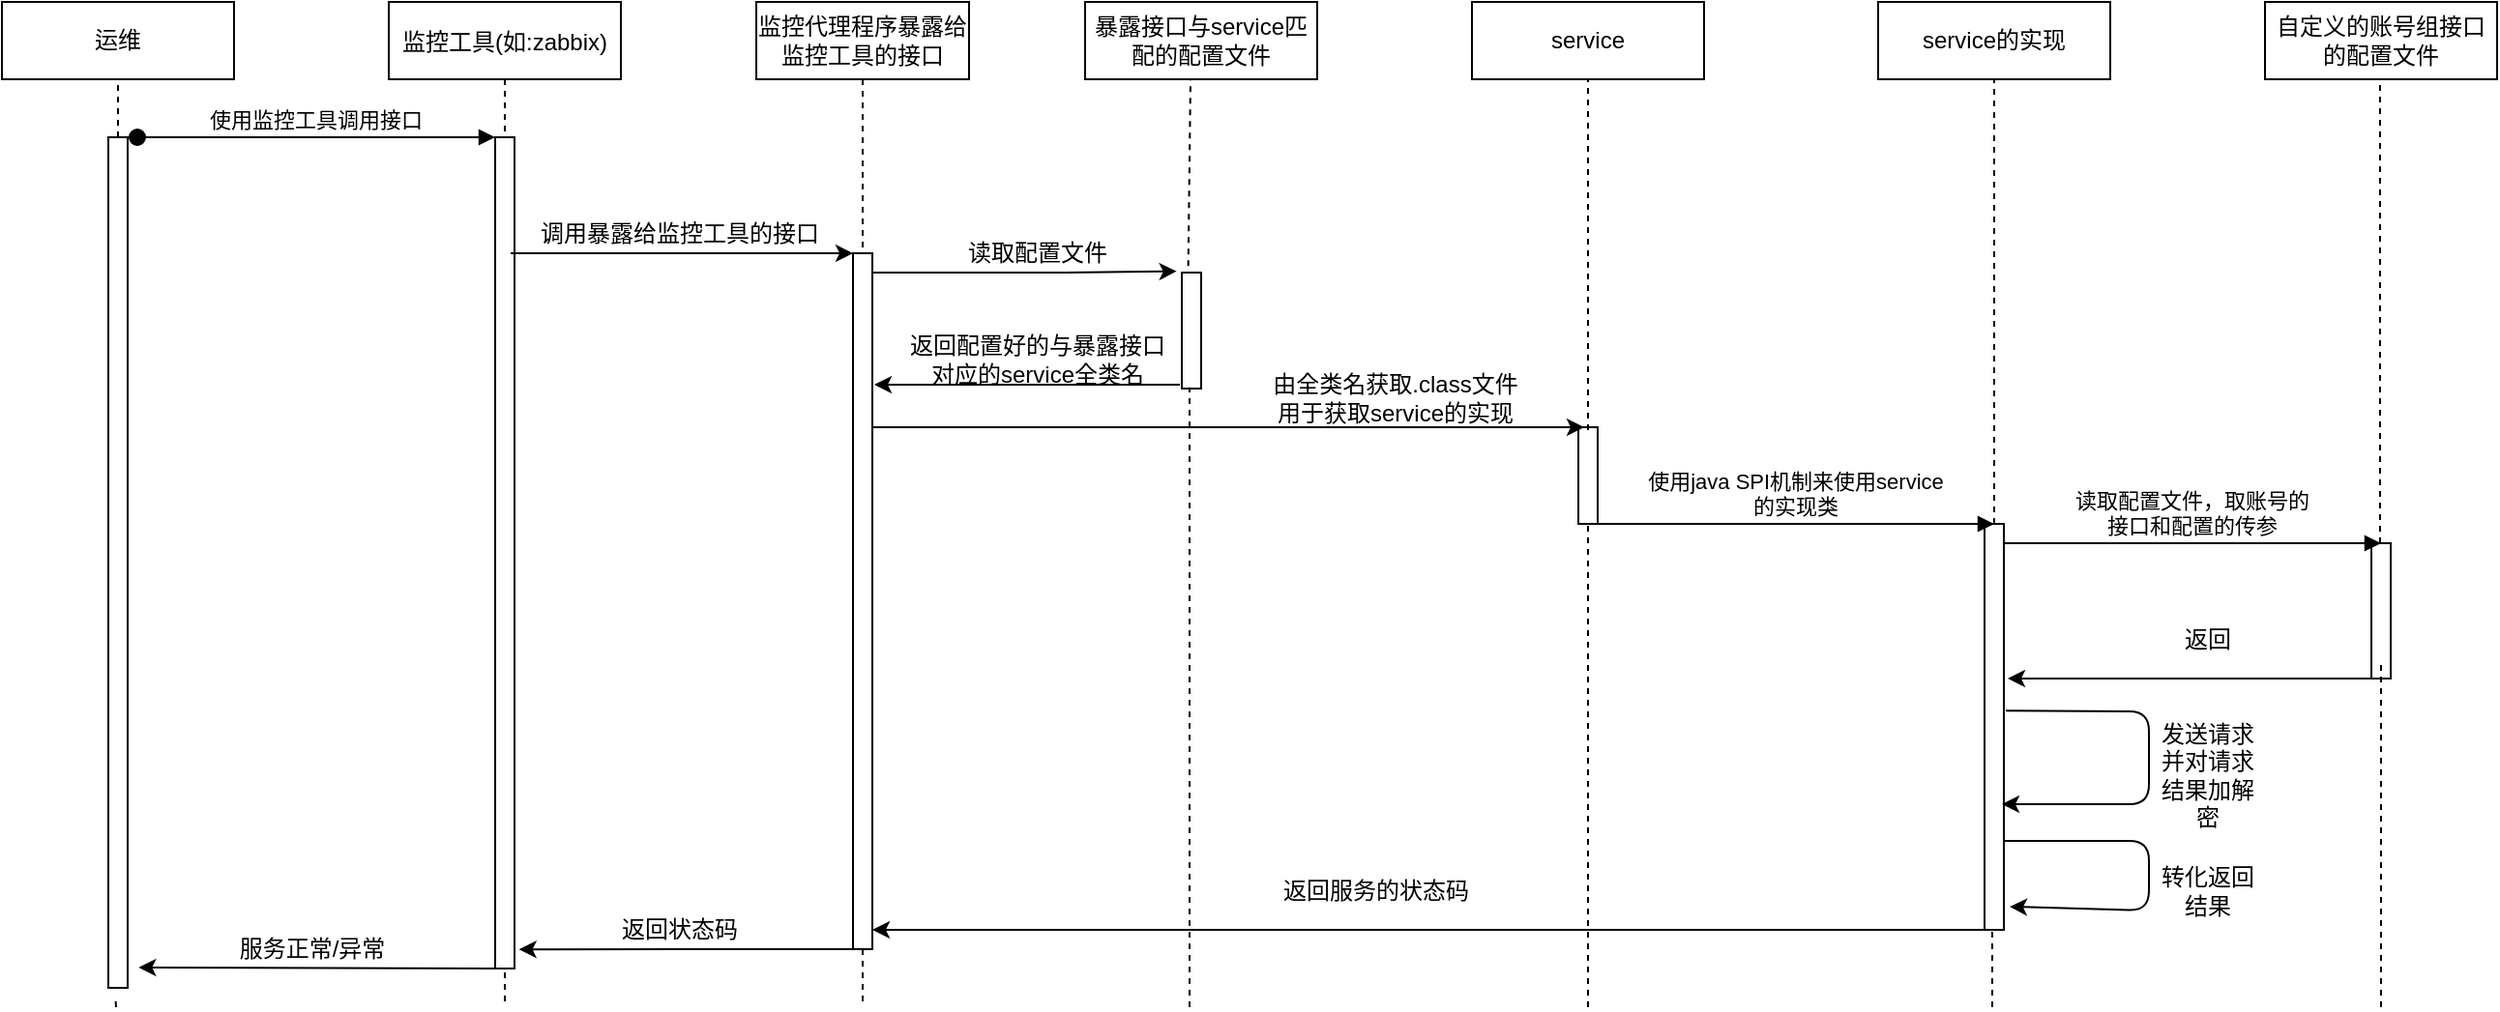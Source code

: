 <mxfile version="15.1.1" type="github">
  <diagram id="kgpKYQtTHZ0yAKxKKP6v" name="Page-1">
    <mxGraphModel dx="1632" dy="436" grid="1" gridSize="10" guides="1" tooltips="1" connect="1" arrows="1" fold="1" page="1" pageScale="1" pageWidth="850" pageHeight="1100" math="0" shadow="0">
      <root>
        <mxCell id="0" />
        <mxCell id="1" parent="0" />
        <mxCell id="3nuBFxr9cyL0pnOWT2aG-1" value="监控工具(如:zabbix)" style="shape=umlLifeline;perimeter=lifelinePerimeter;container=1;collapsible=0;recursiveResize=0;rounded=0;shadow=0;strokeWidth=1;" parent="1" vertex="1">
          <mxGeometry x="-380" y="60" width="120" height="520" as="geometry" />
        </mxCell>
        <mxCell id="3nuBFxr9cyL0pnOWT2aG-2" value="" style="points=[];perimeter=orthogonalPerimeter;rounded=0;shadow=0;strokeWidth=1;" parent="3nuBFxr9cyL0pnOWT2aG-1" vertex="1">
          <mxGeometry x="55" y="70" width="10" height="430" as="geometry" />
        </mxCell>
        <mxCell id="3nuBFxr9cyL0pnOWT2aG-3" value="使用监控工具调用接口" style="verticalAlign=bottom;startArrow=oval;endArrow=block;startSize=8;shadow=0;strokeWidth=1;" parent="3nuBFxr9cyL0pnOWT2aG-1" target="3nuBFxr9cyL0pnOWT2aG-2" edge="1">
          <mxGeometry relative="1" as="geometry">
            <mxPoint x="-130" y="70" as="sourcePoint" />
            <Array as="points">
              <mxPoint x="-90" y="70" />
            </Array>
          </mxGeometry>
        </mxCell>
        <mxCell id="3nuBFxr9cyL0pnOWT2aG-5" value="监控代理程序暴露给监控工具的接口" style="shape=umlLifeline;perimeter=lifelinePerimeter;container=1;collapsible=0;recursiveResize=0;rounded=0;shadow=0;strokeWidth=1;whiteSpace=wrap;" parent="1" vertex="1">
          <mxGeometry x="-190" y="60" width="110" height="520" as="geometry" />
        </mxCell>
        <mxCell id="3nuBFxr9cyL0pnOWT2aG-6" value="" style="points=[];perimeter=orthogonalPerimeter;rounded=0;shadow=0;strokeWidth=1;" parent="3nuBFxr9cyL0pnOWT2aG-5" vertex="1">
          <mxGeometry x="50" y="130" width="10" height="360" as="geometry" />
        </mxCell>
        <mxCell id="kD6STUg2Q2oieZS5z6dH-1" value="运维" style="rounded=0;whiteSpace=wrap;html=1;" parent="1" vertex="1">
          <mxGeometry x="-580" y="60" width="120" height="40" as="geometry" />
        </mxCell>
        <mxCell id="kD6STUg2Q2oieZS5z6dH-2" value="" style="points=[];perimeter=orthogonalPerimeter;rounded=0;shadow=0;strokeWidth=1;" parent="1" vertex="1">
          <mxGeometry x="-525" y="130" width="10" height="440" as="geometry" />
        </mxCell>
        <mxCell id="VLuwEHqR6P91V_sAEzzY-1" value="" style="endArrow=none;dashed=1;html=1;entryX=0.5;entryY=1;entryDx=0;entryDy=0;" edge="1" parent="1" target="kD6STUg2Q2oieZS5z6dH-1">
          <mxGeometry width="50" height="50" relative="1" as="geometry">
            <mxPoint x="-520" y="130" as="sourcePoint" />
            <mxPoint x="-340" y="180" as="targetPoint" />
          </mxGeometry>
        </mxCell>
        <mxCell id="VLuwEHqR6P91V_sAEzzY-2" value="" style="endArrow=none;dashed=1;html=1;entryX=0.367;entryY=1.01;entryDx=0;entryDy=0;entryPerimeter=0;" edge="1" parent="1" target="kD6STUg2Q2oieZS5z6dH-2">
          <mxGeometry width="50" height="50" relative="1" as="geometry">
            <mxPoint x="-521" y="580" as="sourcePoint" />
            <mxPoint x="-510" y="440" as="targetPoint" />
          </mxGeometry>
        </mxCell>
        <mxCell id="VLuwEHqR6P91V_sAEzzY-4" value="service" style="rounded=0;whiteSpace=wrap;html=1;" vertex="1" parent="1">
          <mxGeometry x="180" y="60" width="120" height="40" as="geometry" />
        </mxCell>
        <mxCell id="VLuwEHqR6P91V_sAEzzY-5" value="" style="points=[];perimeter=orthogonalPerimeter;rounded=0;shadow=0;strokeWidth=1;" vertex="1" parent="1">
          <mxGeometry x="235" y="280" width="10" height="50" as="geometry" />
        </mxCell>
        <mxCell id="VLuwEHqR6P91V_sAEzzY-7" value="" style="endArrow=none;dashed=1;html=1;entryX=0.5;entryY=1;entryDx=0;entryDy=0;exitX=0.5;exitY=0.029;exitDx=0;exitDy=0;exitPerimeter=0;" edge="1" parent="1" source="VLuwEHqR6P91V_sAEzzY-5" target="VLuwEHqR6P91V_sAEzzY-4">
          <mxGeometry width="50" height="50" relative="1" as="geometry">
            <mxPoint x="300" y="251" as="sourcePoint" />
            <mxPoint x="330" y="160" as="targetPoint" />
          </mxGeometry>
        </mxCell>
        <mxCell id="VLuwEHqR6P91V_sAEzzY-9" value="" style="endArrow=none;dashed=1;html=1;entryX=0.5;entryY=1;entryDx=0;entryDy=0;entryPerimeter=0;" edge="1" parent="1" target="VLuwEHqR6P91V_sAEzzY-5">
          <mxGeometry width="50" height="50" relative="1" as="geometry">
            <mxPoint x="240" y="580" as="sourcePoint" />
            <mxPoint x="240" y="340" as="targetPoint" />
          </mxGeometry>
        </mxCell>
        <mxCell id="VLuwEHqR6P91V_sAEzzY-10" value="service的实现" style="rounded=0;whiteSpace=wrap;html=1;" vertex="1" parent="1">
          <mxGeometry x="390" y="60" width="120" height="40" as="geometry" />
        </mxCell>
        <mxCell id="VLuwEHqR6P91V_sAEzzY-12" value="" style="endArrow=none;dashed=1;html=1;entryX=0.5;entryY=1;entryDx=0;entryDy=0;" edge="1" parent="1" source="VLuwEHqR6P91V_sAEzzY-13" target="VLuwEHqR6P91V_sAEzzY-10">
          <mxGeometry width="50" height="50" relative="1" as="geometry">
            <mxPoint x="460" y="310" as="sourcePoint" />
            <mxPoint x="520" y="200" as="targetPoint" />
          </mxGeometry>
        </mxCell>
        <mxCell id="VLuwEHqR6P91V_sAEzzY-13" value="" style="points=[];perimeter=orthogonalPerimeter;rounded=0;shadow=0;strokeWidth=1;" vertex="1" parent="1">
          <mxGeometry x="445" y="330" width="10" height="210" as="geometry" />
        </mxCell>
        <mxCell id="VLuwEHqR6P91V_sAEzzY-14" value="使用java SPI机制来使用service&#xa;的实现类" style="verticalAlign=bottom;endArrow=block;shadow=0;strokeWidth=1;" edge="1" parent="1">
          <mxGeometry relative="1" as="geometry">
            <mxPoint x="245" y="330" as="sourcePoint" />
            <mxPoint x="450" y="330" as="targetPoint" />
            <Array as="points">
              <mxPoint x="355.5" y="330" />
              <mxPoint x="385.5" y="330" />
            </Array>
          </mxGeometry>
        </mxCell>
        <mxCell id="VLuwEHqR6P91V_sAEzzY-15" value="" style="endArrow=none;dashed=1;html=1;" edge="1" parent="1">
          <mxGeometry width="50" height="50" relative="1" as="geometry">
            <mxPoint x="449" y="580" as="sourcePoint" />
            <mxPoint x="449" y="540" as="targetPoint" />
          </mxGeometry>
        </mxCell>
        <mxCell id="VLuwEHqR6P91V_sAEzzY-16" value="自定义的账号组接口的配置文件" style="rounded=0;whiteSpace=wrap;html=1;" vertex="1" parent="1">
          <mxGeometry x="590" y="60" width="120" height="40" as="geometry" />
        </mxCell>
        <mxCell id="VLuwEHqR6P91V_sAEzzY-17" value="" style="points=[];perimeter=orthogonalPerimeter;rounded=0;shadow=0;strokeWidth=1;" vertex="1" parent="1">
          <mxGeometry x="645" y="340" width="10" height="70" as="geometry" />
        </mxCell>
        <mxCell id="VLuwEHqR6P91V_sAEzzY-18" value="" style="endArrow=none;dashed=1;html=1;entryX=0.5;entryY=1;entryDx=0;entryDy=0;" edge="1" parent="1" source="VLuwEHqR6P91V_sAEzzY-17">
          <mxGeometry width="50" height="50" relative="1" as="geometry">
            <mxPoint x="649.5" y="320" as="sourcePoint" />
            <mxPoint x="649.5" y="100" as="targetPoint" />
          </mxGeometry>
        </mxCell>
        <mxCell id="VLuwEHqR6P91V_sAEzzY-19" value="读取配置文件，取账号的&#xa;接口和配置的传参" style="verticalAlign=bottom;endArrow=block;shadow=0;strokeWidth=1;" edge="1" parent="1">
          <mxGeometry relative="1" as="geometry">
            <mxPoint x="455" y="340" as="sourcePoint" />
            <mxPoint x="650" y="340" as="targetPoint" />
            <Array as="points">
              <mxPoint x="545.5" y="340" />
              <mxPoint x="575.5" y="340" />
            </Array>
          </mxGeometry>
        </mxCell>
        <mxCell id="VLuwEHqR6P91V_sAEzzY-20" value="" style="endArrow=classic;html=1;exitX=0.5;exitY=1;exitDx=0;exitDy=0;exitPerimeter=0;" edge="1" parent="1" source="VLuwEHqR6P91V_sAEzzY-17">
          <mxGeometry width="50" height="50" relative="1" as="geometry">
            <mxPoint x="420" y="250" as="sourcePoint" />
            <mxPoint x="457" y="410" as="targetPoint" />
          </mxGeometry>
        </mxCell>
        <mxCell id="VLuwEHqR6P91V_sAEzzY-21" value="返回" style="text;html=1;align=center;verticalAlign=middle;resizable=0;points=[];autosize=1;strokeColor=none;fillColor=none;" vertex="1" parent="1">
          <mxGeometry x="540" y="380" width="40" height="20" as="geometry" />
        </mxCell>
        <mxCell id="VLuwEHqR6P91V_sAEzzY-22" value="" style="endArrow=none;dashed=1;html=1;" edge="1" parent="1">
          <mxGeometry width="50" height="50" relative="1" as="geometry">
            <mxPoint x="650" y="580" as="sourcePoint" />
            <mxPoint x="650" y="400" as="targetPoint" />
          </mxGeometry>
        </mxCell>
        <mxCell id="VLuwEHqR6P91V_sAEzzY-23" value="暴露接口与service匹配的配置文件" style="rounded=0;whiteSpace=wrap;html=1;" vertex="1" parent="1">
          <mxGeometry x="-20" y="60" width="120" height="40" as="geometry" />
        </mxCell>
        <mxCell id="VLuwEHqR6P91V_sAEzzY-24" value="" style="points=[];perimeter=orthogonalPerimeter;rounded=0;shadow=0;strokeWidth=1;" vertex="1" parent="1">
          <mxGeometry x="30" y="200" width="10" height="60" as="geometry" />
        </mxCell>
        <mxCell id="VLuwEHqR6P91V_sAEzzY-25" value="" style="endArrow=none;dashed=1;html=1;entryX=0.5;entryY=1;entryDx=0;entryDy=0;exitX=0.333;exitY=-0.056;exitDx=0;exitDy=0;exitPerimeter=0;" edge="1" parent="1" source="VLuwEHqR6P91V_sAEzzY-24">
          <mxGeometry width="50" height="50" relative="1" as="geometry">
            <mxPoint x="35" y="190" as="sourcePoint" />
            <mxPoint x="34.5" y="100" as="targetPoint" />
          </mxGeometry>
        </mxCell>
        <mxCell id="VLuwEHqR6P91V_sAEzzY-26" value="" style="endArrow=classic;html=1;" edge="1" parent="1">
          <mxGeometry width="50" height="50" relative="1" as="geometry">
            <mxPoint x="-317" y="190" as="sourcePoint" />
            <mxPoint x="-140" y="190" as="targetPoint" />
          </mxGeometry>
        </mxCell>
        <mxCell id="VLuwEHqR6P91V_sAEzzY-29" value="调用暴露给监控工具的接口" style="text;html=1;align=center;verticalAlign=middle;resizable=0;points=[];autosize=1;strokeColor=none;fillColor=none;" vertex="1" parent="1">
          <mxGeometry x="-310" y="170" width="160" height="20" as="geometry" />
        </mxCell>
        <mxCell id="VLuwEHqR6P91V_sAEzzY-30" value="" style="endArrow=classic;html=1;entryX=-0.267;entryY=-0.011;entryDx=0;entryDy=0;entryPerimeter=0;" edge="1" parent="1" source="3nuBFxr9cyL0pnOWT2aG-6" target="VLuwEHqR6P91V_sAEzzY-24">
          <mxGeometry width="50" height="50" relative="1" as="geometry">
            <mxPoint x="-200" y="230" as="sourcePoint" />
            <mxPoint x="30" y="250" as="targetPoint" />
            <Array as="points">
              <mxPoint x="-30" y="200" />
            </Array>
          </mxGeometry>
        </mxCell>
        <mxCell id="VLuwEHqR6P91V_sAEzzY-31" value="读取配置文件" style="text;html=1;align=center;verticalAlign=middle;resizable=0;points=[];autosize=1;strokeColor=none;fillColor=none;" vertex="1" parent="1">
          <mxGeometry x="-90" y="180" width="90" height="20" as="geometry" />
        </mxCell>
        <mxCell id="VLuwEHqR6P91V_sAEzzY-32" value="" style="endArrow=none;dashed=1;html=1;entryX=0.4;entryY=0.989;entryDx=0;entryDy=0;entryPerimeter=0;" edge="1" parent="1" target="VLuwEHqR6P91V_sAEzzY-24">
          <mxGeometry width="50" height="50" relative="1" as="geometry">
            <mxPoint x="34" y="580" as="sourcePoint" />
            <mxPoint x="50" y="300" as="targetPoint" />
          </mxGeometry>
        </mxCell>
        <mxCell id="VLuwEHqR6P91V_sAEzzY-33" value="" style="endArrow=classic;html=1;" edge="1" parent="1">
          <mxGeometry width="50" height="50" relative="1" as="geometry">
            <mxPoint x="29" y="258" as="sourcePoint" />
            <mxPoint x="-129" y="258" as="targetPoint" />
          </mxGeometry>
        </mxCell>
        <mxCell id="VLuwEHqR6P91V_sAEzzY-34" value="返回配置好的与暴露接口&lt;br&gt;对应的service全类名" style="text;html=1;align=center;verticalAlign=middle;resizable=0;points=[];autosize=1;strokeColor=none;fillColor=none;" vertex="1" parent="1">
          <mxGeometry x="-120" y="230" width="150" height="30" as="geometry" />
        </mxCell>
        <mxCell id="VLuwEHqR6P91V_sAEzzY-35" value="" style="endArrow=classic;html=1;" edge="1" parent="1">
          <mxGeometry width="50" height="50" relative="1" as="geometry">
            <mxPoint x="-130" y="280" as="sourcePoint" />
            <mxPoint x="238" y="280" as="targetPoint" />
            <Array as="points">
              <mxPoint x="88" y="280" />
            </Array>
          </mxGeometry>
        </mxCell>
        <mxCell id="VLuwEHqR6P91V_sAEzzY-36" value="由全类名获取.class文件&lt;br&gt;用于获取service的实现" style="text;html=1;align=center;verticalAlign=middle;resizable=0;points=[];autosize=1;strokeColor=none;fillColor=none;" vertex="1" parent="1">
          <mxGeometry x="70" y="250" width="140" height="30" as="geometry" />
        </mxCell>
        <mxCell id="VLuwEHqR6P91V_sAEzzY-38" value="" style="endArrow=classic;html=1;exitX=1.1;exitY=0.46;exitDx=0;exitDy=0;exitPerimeter=0;" edge="1" parent="1" source="VLuwEHqR6P91V_sAEzzY-13">
          <mxGeometry width="50" height="50" relative="1" as="geometry">
            <mxPoint x="470" y="490" as="sourcePoint" />
            <mxPoint x="454" y="475" as="targetPoint" />
            <Array as="points">
              <mxPoint x="530" y="427" />
              <mxPoint x="530" y="475" />
            </Array>
          </mxGeometry>
        </mxCell>
        <mxCell id="VLuwEHqR6P91V_sAEzzY-39" value="发送请求&lt;br&gt;并对请求&lt;br&gt;结果加解&lt;br&gt;密" style="text;html=1;align=center;verticalAlign=middle;resizable=0;points=[];autosize=1;strokeColor=none;fillColor=none;" vertex="1" parent="1">
          <mxGeometry x="530" y="430" width="60" height="60" as="geometry" />
        </mxCell>
        <mxCell id="VLuwEHqR6P91V_sAEzzY-40" value="" style="endArrow=classic;html=1;exitX=0.967;exitY=0.781;exitDx=0;exitDy=0;exitPerimeter=0;" edge="1" parent="1" source="VLuwEHqR6P91V_sAEzzY-13">
          <mxGeometry width="50" height="50" relative="1" as="geometry">
            <mxPoint x="420" y="460" as="sourcePoint" />
            <mxPoint x="458" y="528" as="targetPoint" />
            <Array as="points">
              <mxPoint x="530" y="494" />
              <mxPoint x="530" y="530" />
            </Array>
          </mxGeometry>
        </mxCell>
        <mxCell id="VLuwEHqR6P91V_sAEzzY-41" value="转化返回&lt;br&gt;结果" style="text;html=1;align=center;verticalAlign=middle;resizable=0;points=[];autosize=1;strokeColor=none;fillColor=none;" vertex="1" parent="1">
          <mxGeometry x="530" y="505" width="60" height="30" as="geometry" />
        </mxCell>
        <mxCell id="VLuwEHqR6P91V_sAEzzY-42" value="" style="endArrow=classic;html=1;" edge="1" parent="1">
          <mxGeometry width="50" height="50" relative="1" as="geometry">
            <mxPoint x="450" y="540" as="sourcePoint" />
            <mxPoint x="-130" y="540" as="targetPoint" />
          </mxGeometry>
        </mxCell>
        <mxCell id="VLuwEHqR6P91V_sAEzzY-43" value="返回服务的状态码" style="text;html=1;align=center;verticalAlign=middle;resizable=0;points=[];autosize=1;strokeColor=none;fillColor=none;" vertex="1" parent="1">
          <mxGeometry x="75" y="510" width="110" height="20" as="geometry" />
        </mxCell>
        <mxCell id="VLuwEHqR6P91V_sAEzzY-44" value="" style="endArrow=classic;html=1;entryX=1.233;entryY=0.977;entryDx=0;entryDy=0;entryPerimeter=0;" edge="1" parent="1" target="3nuBFxr9cyL0pnOWT2aG-2">
          <mxGeometry width="50" height="50" relative="1" as="geometry">
            <mxPoint x="-133" y="550" as="sourcePoint" />
            <mxPoint x="-310" y="550" as="targetPoint" />
            <Array as="points">
              <mxPoint x="-220" y="550" />
            </Array>
          </mxGeometry>
        </mxCell>
        <mxCell id="VLuwEHqR6P91V_sAEzzY-45" value="返回状态码" style="text;html=1;align=center;verticalAlign=middle;resizable=0;points=[];autosize=1;strokeColor=none;fillColor=none;" vertex="1" parent="1">
          <mxGeometry x="-270" y="530" width="80" height="20" as="geometry" />
        </mxCell>
        <mxCell id="VLuwEHqR6P91V_sAEzzY-46" value="" style="endArrow=classic;html=1;entryX=1.567;entryY=0.976;entryDx=0;entryDy=0;entryPerimeter=0;" edge="1" parent="1" target="kD6STUg2Q2oieZS5z6dH-2">
          <mxGeometry width="50" height="50" relative="1" as="geometry">
            <mxPoint x="-320" y="560" as="sourcePoint" />
            <mxPoint x="-320" y="400" as="targetPoint" />
          </mxGeometry>
        </mxCell>
        <mxCell id="VLuwEHqR6P91V_sAEzzY-47" value="服务正常/异常" style="text;html=1;align=center;verticalAlign=middle;resizable=0;points=[];autosize=1;strokeColor=none;fillColor=none;" vertex="1" parent="1">
          <mxGeometry x="-465" y="540" width="90" height="20" as="geometry" />
        </mxCell>
      </root>
    </mxGraphModel>
  </diagram>
</mxfile>
